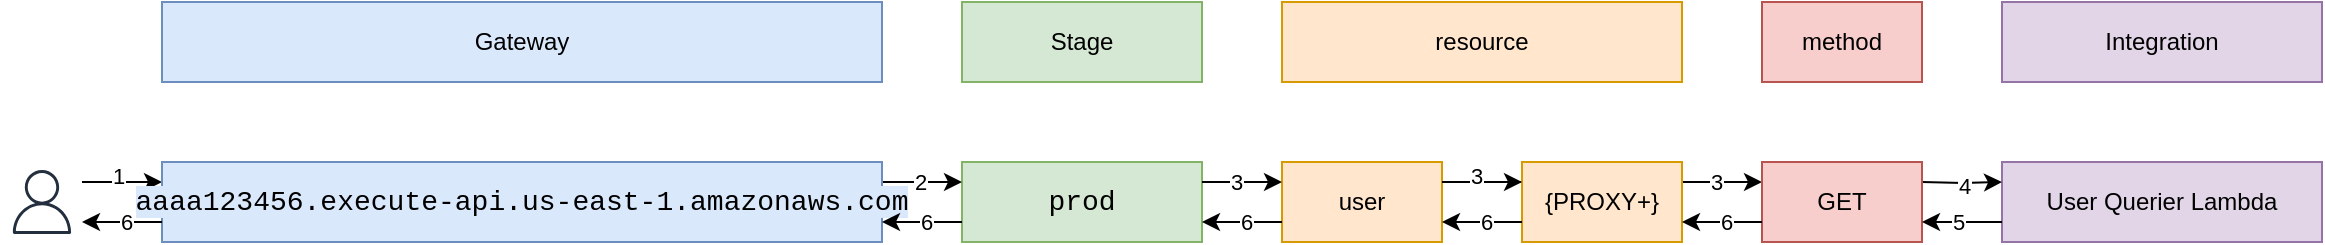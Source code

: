 <mxfile version="24.7.7">
  <diagram name="Page-1" id="xWLZw0Ofq7Re0Qa0eeTw">
    <mxGraphModel dx="531" dy="286" grid="1" gridSize="10" guides="1" tooltips="1" connect="1" arrows="1" fold="1" page="1" pageScale="1" pageWidth="1169" pageHeight="827" math="0" shadow="0">
      <root>
        <mxCell id="0" />
        <mxCell id="1" parent="0" />
        <mxCell id="SSLxgvCpGCOq4GVA-i-U-6" value="&lt;div style=&quot;line-height: 19px;&quot;&gt;&lt;font face=&quot;Consolas, Courier New, monospace&quot;&gt;&lt;span style=&quot;font-size: 14px; white-space: pre;&quot;&gt;prod&lt;/span&gt;&lt;/font&gt;&lt;br&gt;&lt;/div&gt;" style="rounded=0;whiteSpace=wrap;html=1;fillColor=#d5e8d4;strokeColor=#82b366;" parent="1" vertex="1">
          <mxGeometry x="520" y="120" width="120" height="40" as="geometry" />
        </mxCell>
        <mxCell id="SSLxgvCpGCOq4GVA-i-U-118" style="edgeStyle=orthogonalEdgeStyle;rounded=0;orthogonalLoop=1;jettySize=auto;html=1;" parent="1" source="SSLxgvCpGCOq4GVA-i-U-9" target="SSLxgvCpGCOq4GVA-i-U-37" edge="1">
          <mxGeometry relative="1" as="geometry">
            <Array as="points">
              <mxPoint x="100" y="130" />
              <mxPoint x="100" y="130" />
            </Array>
          </mxGeometry>
        </mxCell>
        <mxCell id="an-1rLe9KzAKoy_BCdjf-114" value="1" style="edgeLabel;html=1;align=center;verticalAlign=middle;resizable=0;points=[];" vertex="1" connectable="0" parent="SSLxgvCpGCOq4GVA-i-U-118">
          <mxGeometry x="-0.125" y="3" relative="1" as="geometry">
            <mxPoint as="offset" />
          </mxGeometry>
        </mxCell>
        <mxCell id="SSLxgvCpGCOq4GVA-i-U-9" value="" style="sketch=0;outlineConnect=0;fontColor=#232F3E;gradientColor=none;strokeColor=#232F3E;fillColor=#ffffff;dashed=0;verticalLabelPosition=bottom;verticalAlign=top;align=center;html=1;fontSize=12;fontStyle=0;aspect=fixed;shape=mxgraph.aws4.resourceIcon;resIcon=mxgraph.aws4.user;" parent="1" vertex="1">
          <mxGeometry x="40" y="120" width="40" height="40" as="geometry" />
        </mxCell>
        <mxCell id="SSLxgvCpGCOq4GVA-i-U-19" value="Gateway" style="rounded=0;whiteSpace=wrap;html=1;fillColor=#dae8fc;strokeColor=#6c8ebf;" parent="1" vertex="1">
          <mxGeometry x="120" y="40" width="360" height="40" as="geometry" />
        </mxCell>
        <mxCell id="SSLxgvCpGCOq4GVA-i-U-21" value="Stage" style="rounded=0;whiteSpace=wrap;html=1;fillColor=#d5e8d4;strokeColor=#82b366;" parent="1" vertex="1">
          <mxGeometry x="520" y="40" width="120" height="40" as="geometry" />
        </mxCell>
        <mxCell id="SSLxgvCpGCOq4GVA-i-U-34" value="resource" style="rounded=0;whiteSpace=wrap;html=1;fillColor=#ffe6cc;strokeColor=#d79b00;" parent="1" vertex="1">
          <mxGeometry x="680" y="40" width="200" height="40" as="geometry" />
        </mxCell>
        <mxCell id="SSLxgvCpGCOq4GVA-i-U-45" style="edgeStyle=orthogonalEdgeStyle;rounded=0;orthogonalLoop=1;jettySize=auto;html=1;entryX=0;entryY=0.25;entryDx=0;entryDy=0;" parent="1" source="SSLxgvCpGCOq4GVA-i-U-37" target="SSLxgvCpGCOq4GVA-i-U-6" edge="1">
          <mxGeometry relative="1" as="geometry">
            <Array as="points">
              <mxPoint x="490" y="130" />
              <mxPoint x="490" y="130" />
            </Array>
          </mxGeometry>
        </mxCell>
        <mxCell id="an-1rLe9KzAKoy_BCdjf-115" value="2" style="edgeLabel;html=1;align=center;verticalAlign=middle;resizable=0;points=[];" vertex="1" connectable="0" parent="SSLxgvCpGCOq4GVA-i-U-45">
          <mxGeometry x="-0.083" y="1" relative="1" as="geometry">
            <mxPoint y="1" as="offset" />
          </mxGeometry>
        </mxCell>
        <mxCell id="SSLxgvCpGCOq4GVA-i-U-37" value="&lt;div style=&quot;font-family: Consolas, &amp;quot;Courier New&amp;quot;, monospace; font-size: 14px; line-height: 19px; white-space: pre;&quot;&gt;&lt;span style=&quot;background-color: rgb(218, 232, 252);&quot;&gt;&lt;font style=&quot;&quot; color=&quot;#000000&quot;&gt;aaaa123456.execute-api.us-east-1.&lt;/font&gt;&lt;font style=&quot;&quot; color=&quot;#000000&quot;&gt;amazonaws.com&lt;/font&gt;&lt;/span&gt;&lt;/div&gt;" style="rounded=0;whiteSpace=wrap;html=1;fillColor=#dae8fc;strokeColor=#6c8ebf;fontColor=#050505;" parent="1" vertex="1">
          <mxGeometry x="120" y="120" width="360" height="40" as="geometry" />
        </mxCell>
        <mxCell id="SSLxgvCpGCOq4GVA-i-U-38" value="method" style="rounded=0;whiteSpace=wrap;html=1;fillColor=#f8cecc;strokeColor=#b85450;" parent="1" vertex="1">
          <mxGeometry x="920" y="40" width="80" height="40" as="geometry" />
        </mxCell>
        <mxCell id="SSLxgvCpGCOq4GVA-i-U-42" value="user" style="rounded=0;whiteSpace=wrap;html=1;fillColor=#ffe6cc;strokeColor=#d79b00;" parent="1" vertex="1">
          <mxGeometry x="680" y="120" width="80" height="40" as="geometry" />
        </mxCell>
        <mxCell id="SSLxgvCpGCOq4GVA-i-U-56" value="User Querier Lambda" style="rounded=0;whiteSpace=wrap;html=1;fillColor=#e1d5e7;strokeColor=#9673a6;" parent="1" vertex="1">
          <mxGeometry x="1040" y="120" width="160" height="40" as="geometry" />
        </mxCell>
        <mxCell id="SSLxgvCpGCOq4GVA-i-U-83" value="Integration" style="rounded=0;whiteSpace=wrap;html=1;fillColor=#e1d5e7;strokeColor=#9673a6;" parent="1" vertex="1">
          <mxGeometry x="1040" y="40" width="160" height="40" as="geometry" />
        </mxCell>
        <mxCell id="7Ie2D8BQiTMmm4zo3DZs-69" style="edgeStyle=orthogonalEdgeStyle;rounded=0;orthogonalLoop=1;jettySize=auto;html=1;entryX=0;entryY=0.5;entryDx=0;entryDy=0;" parent="1" edge="1">
          <mxGeometry relative="1" as="geometry">
            <mxPoint x="760" y="130" as="sourcePoint" />
            <mxPoint x="920" y="130" as="targetPoint" />
          </mxGeometry>
        </mxCell>
        <mxCell id="an-1rLe9KzAKoy_BCdjf-125" value="3" style="edgeLabel;html=1;align=center;verticalAlign=middle;resizable=0;points=[];" vertex="1" connectable="0" parent="7Ie2D8BQiTMmm4zo3DZs-69">
          <mxGeometry x="0.708" relative="1" as="geometry">
            <mxPoint as="offset" />
          </mxGeometry>
        </mxCell>
        <mxCell id="SSLxgvCpGCOq4GVA-i-U-121" value="{PROXY+}" style="rounded=0;whiteSpace=wrap;html=1;fillColor=#ffe6cc;strokeColor=#d79b00;" parent="1" vertex="1">
          <mxGeometry x="800" y="120" width="80" height="40" as="geometry" />
        </mxCell>
        <mxCell id="7Ie2D8BQiTMmm4zo3DZs-78" style="edgeStyle=orthogonalEdgeStyle;rounded=0;orthogonalLoop=1;jettySize=auto;html=1;" parent="1" edge="1">
          <mxGeometry relative="1" as="geometry">
            <mxPoint x="1000" y="130" as="sourcePoint" />
            <mxPoint x="1040" y="130" as="targetPoint" />
          </mxGeometry>
        </mxCell>
        <mxCell id="an-1rLe9KzAKoy_BCdjf-119" value="4" style="edgeLabel;html=1;align=center;verticalAlign=middle;resizable=0;points=[];" vertex="1" connectable="0" parent="7Ie2D8BQiTMmm4zo3DZs-78">
          <mxGeometry y="1" relative="1" as="geometry">
            <mxPoint as="offset" />
          </mxGeometry>
        </mxCell>
        <mxCell id="SSLxgvCpGCOq4GVA-i-U-152" value="GET" style="rounded=0;whiteSpace=wrap;html=1;fillColor=#f8cecc;strokeColor=#b85450;" parent="1" vertex="1">
          <mxGeometry x="920" y="120" width="80" height="40" as="geometry" />
        </mxCell>
        <mxCell id="an-1rLe9KzAKoy_BCdjf-107" style="edgeStyle=orthogonalEdgeStyle;rounded=0;orthogonalLoop=1;jettySize=auto;html=1;entryX=0;entryY=0.25;entryDx=0;entryDy=0;exitX=1;exitY=0.25;exitDx=0;exitDy=0;" edge="1" parent="1" source="SSLxgvCpGCOq4GVA-i-U-6" target="SSLxgvCpGCOq4GVA-i-U-42">
          <mxGeometry relative="1" as="geometry">
            <mxPoint x="490" y="140" as="sourcePoint" />
            <mxPoint x="530" y="140" as="targetPoint" />
            <Array as="points">
              <mxPoint x="640" y="130" />
              <mxPoint x="640" y="130" />
            </Array>
          </mxGeometry>
        </mxCell>
        <mxCell id="an-1rLe9KzAKoy_BCdjf-116" value="3" style="edgeLabel;html=1;align=center;verticalAlign=middle;resizable=0;points=[];" vertex="1" connectable="0" parent="an-1rLe9KzAKoy_BCdjf-107">
          <mxGeometry x="-0.167" relative="1" as="geometry">
            <mxPoint as="offset" />
          </mxGeometry>
        </mxCell>
        <mxCell id="an-1rLe9KzAKoy_BCdjf-110" style="edgeStyle=orthogonalEdgeStyle;rounded=0;orthogonalLoop=1;jettySize=auto;html=1;entryX=0;entryY=0.25;entryDx=0;entryDy=0;exitX=1;exitY=0.25;exitDx=0;exitDy=0;" edge="1" parent="1">
          <mxGeometry relative="1" as="geometry">
            <mxPoint x="760" y="130" as="sourcePoint" />
            <mxPoint x="800" y="130" as="targetPoint" />
            <Array as="points">
              <mxPoint x="760" y="130" />
              <mxPoint x="760" y="130" />
            </Array>
          </mxGeometry>
        </mxCell>
        <mxCell id="an-1rLe9KzAKoy_BCdjf-117" value="3" style="edgeLabel;html=1;align=center;verticalAlign=middle;resizable=0;points=[];" vertex="1" connectable="0" parent="an-1rLe9KzAKoy_BCdjf-110">
          <mxGeometry x="-0.167" y="3" relative="1" as="geometry">
            <mxPoint as="offset" />
          </mxGeometry>
        </mxCell>
        <mxCell id="an-1rLe9KzAKoy_BCdjf-112" value="" style="endArrow=classic;html=1;rounded=0;" edge="1" parent="1">
          <mxGeometry width="50" height="50" relative="1" as="geometry">
            <mxPoint x="1040" y="150" as="sourcePoint" />
            <mxPoint x="1000" y="150" as="targetPoint" />
          </mxGeometry>
        </mxCell>
        <mxCell id="an-1rLe9KzAKoy_BCdjf-120" value="5" style="edgeLabel;html=1;align=center;verticalAlign=middle;resizable=0;points=[];" vertex="1" connectable="0" parent="an-1rLe9KzAKoy_BCdjf-112">
          <mxGeometry x="-0.104" relative="1" as="geometry">
            <mxPoint x="-4" as="offset" />
          </mxGeometry>
        </mxCell>
        <mxCell id="an-1rLe9KzAKoy_BCdjf-121" value="" style="endArrow=classic;html=1;rounded=0;" edge="1" parent="1">
          <mxGeometry width="50" height="50" relative="1" as="geometry">
            <mxPoint x="920" y="150" as="sourcePoint" />
            <mxPoint x="880" y="150" as="targetPoint" />
          </mxGeometry>
        </mxCell>
        <mxCell id="an-1rLe9KzAKoy_BCdjf-122" value="6" style="edgeLabel;html=1;align=center;verticalAlign=middle;resizable=0;points=[];" vertex="1" connectable="0" parent="an-1rLe9KzAKoy_BCdjf-121">
          <mxGeometry x="-0.104" relative="1" as="geometry">
            <mxPoint as="offset" />
          </mxGeometry>
        </mxCell>
        <mxCell id="an-1rLe9KzAKoy_BCdjf-123" value="" style="endArrow=classic;html=1;rounded=0;" edge="1" parent="1">
          <mxGeometry width="50" height="50" relative="1" as="geometry">
            <mxPoint x="800" y="150" as="sourcePoint" />
            <mxPoint x="760" y="150" as="targetPoint" />
          </mxGeometry>
        </mxCell>
        <mxCell id="an-1rLe9KzAKoy_BCdjf-124" value="6" style="edgeLabel;html=1;align=center;verticalAlign=middle;resizable=0;points=[];" vertex="1" connectable="0" parent="an-1rLe9KzAKoy_BCdjf-123">
          <mxGeometry x="-0.104" relative="1" as="geometry">
            <mxPoint as="offset" />
          </mxGeometry>
        </mxCell>
        <mxCell id="an-1rLe9KzAKoy_BCdjf-127" value="" style="endArrow=classic;html=1;rounded=0;" edge="1" parent="1">
          <mxGeometry width="50" height="50" relative="1" as="geometry">
            <mxPoint x="680" y="150" as="sourcePoint" />
            <mxPoint x="640" y="150" as="targetPoint" />
          </mxGeometry>
        </mxCell>
        <mxCell id="an-1rLe9KzAKoy_BCdjf-128" value="6" style="edgeLabel;html=1;align=center;verticalAlign=middle;resizable=0;points=[];" vertex="1" connectable="0" parent="an-1rLe9KzAKoy_BCdjf-127">
          <mxGeometry x="-0.104" relative="1" as="geometry">
            <mxPoint as="offset" />
          </mxGeometry>
        </mxCell>
        <mxCell id="an-1rLe9KzAKoy_BCdjf-129" value="" style="endArrow=classic;html=1;rounded=0;" edge="1" parent="1">
          <mxGeometry width="50" height="50" relative="1" as="geometry">
            <mxPoint x="520" y="150" as="sourcePoint" />
            <mxPoint x="480" y="150" as="targetPoint" />
          </mxGeometry>
        </mxCell>
        <mxCell id="an-1rLe9KzAKoy_BCdjf-130" value="6" style="edgeLabel;html=1;align=center;verticalAlign=middle;resizable=0;points=[];" vertex="1" connectable="0" parent="an-1rLe9KzAKoy_BCdjf-129">
          <mxGeometry x="-0.104" relative="1" as="geometry">
            <mxPoint as="offset" />
          </mxGeometry>
        </mxCell>
        <mxCell id="an-1rLe9KzAKoy_BCdjf-131" value="" style="endArrow=classic;html=1;rounded=0;" edge="1" parent="1">
          <mxGeometry width="50" height="50" relative="1" as="geometry">
            <mxPoint x="120" y="150" as="sourcePoint" />
            <mxPoint x="80" y="150" as="targetPoint" />
          </mxGeometry>
        </mxCell>
        <mxCell id="an-1rLe9KzAKoy_BCdjf-132" value="6" style="edgeLabel;html=1;align=center;verticalAlign=middle;resizable=0;points=[];" vertex="1" connectable="0" parent="an-1rLe9KzAKoy_BCdjf-131">
          <mxGeometry x="-0.104" relative="1" as="geometry">
            <mxPoint as="offset" />
          </mxGeometry>
        </mxCell>
      </root>
    </mxGraphModel>
  </diagram>
</mxfile>
